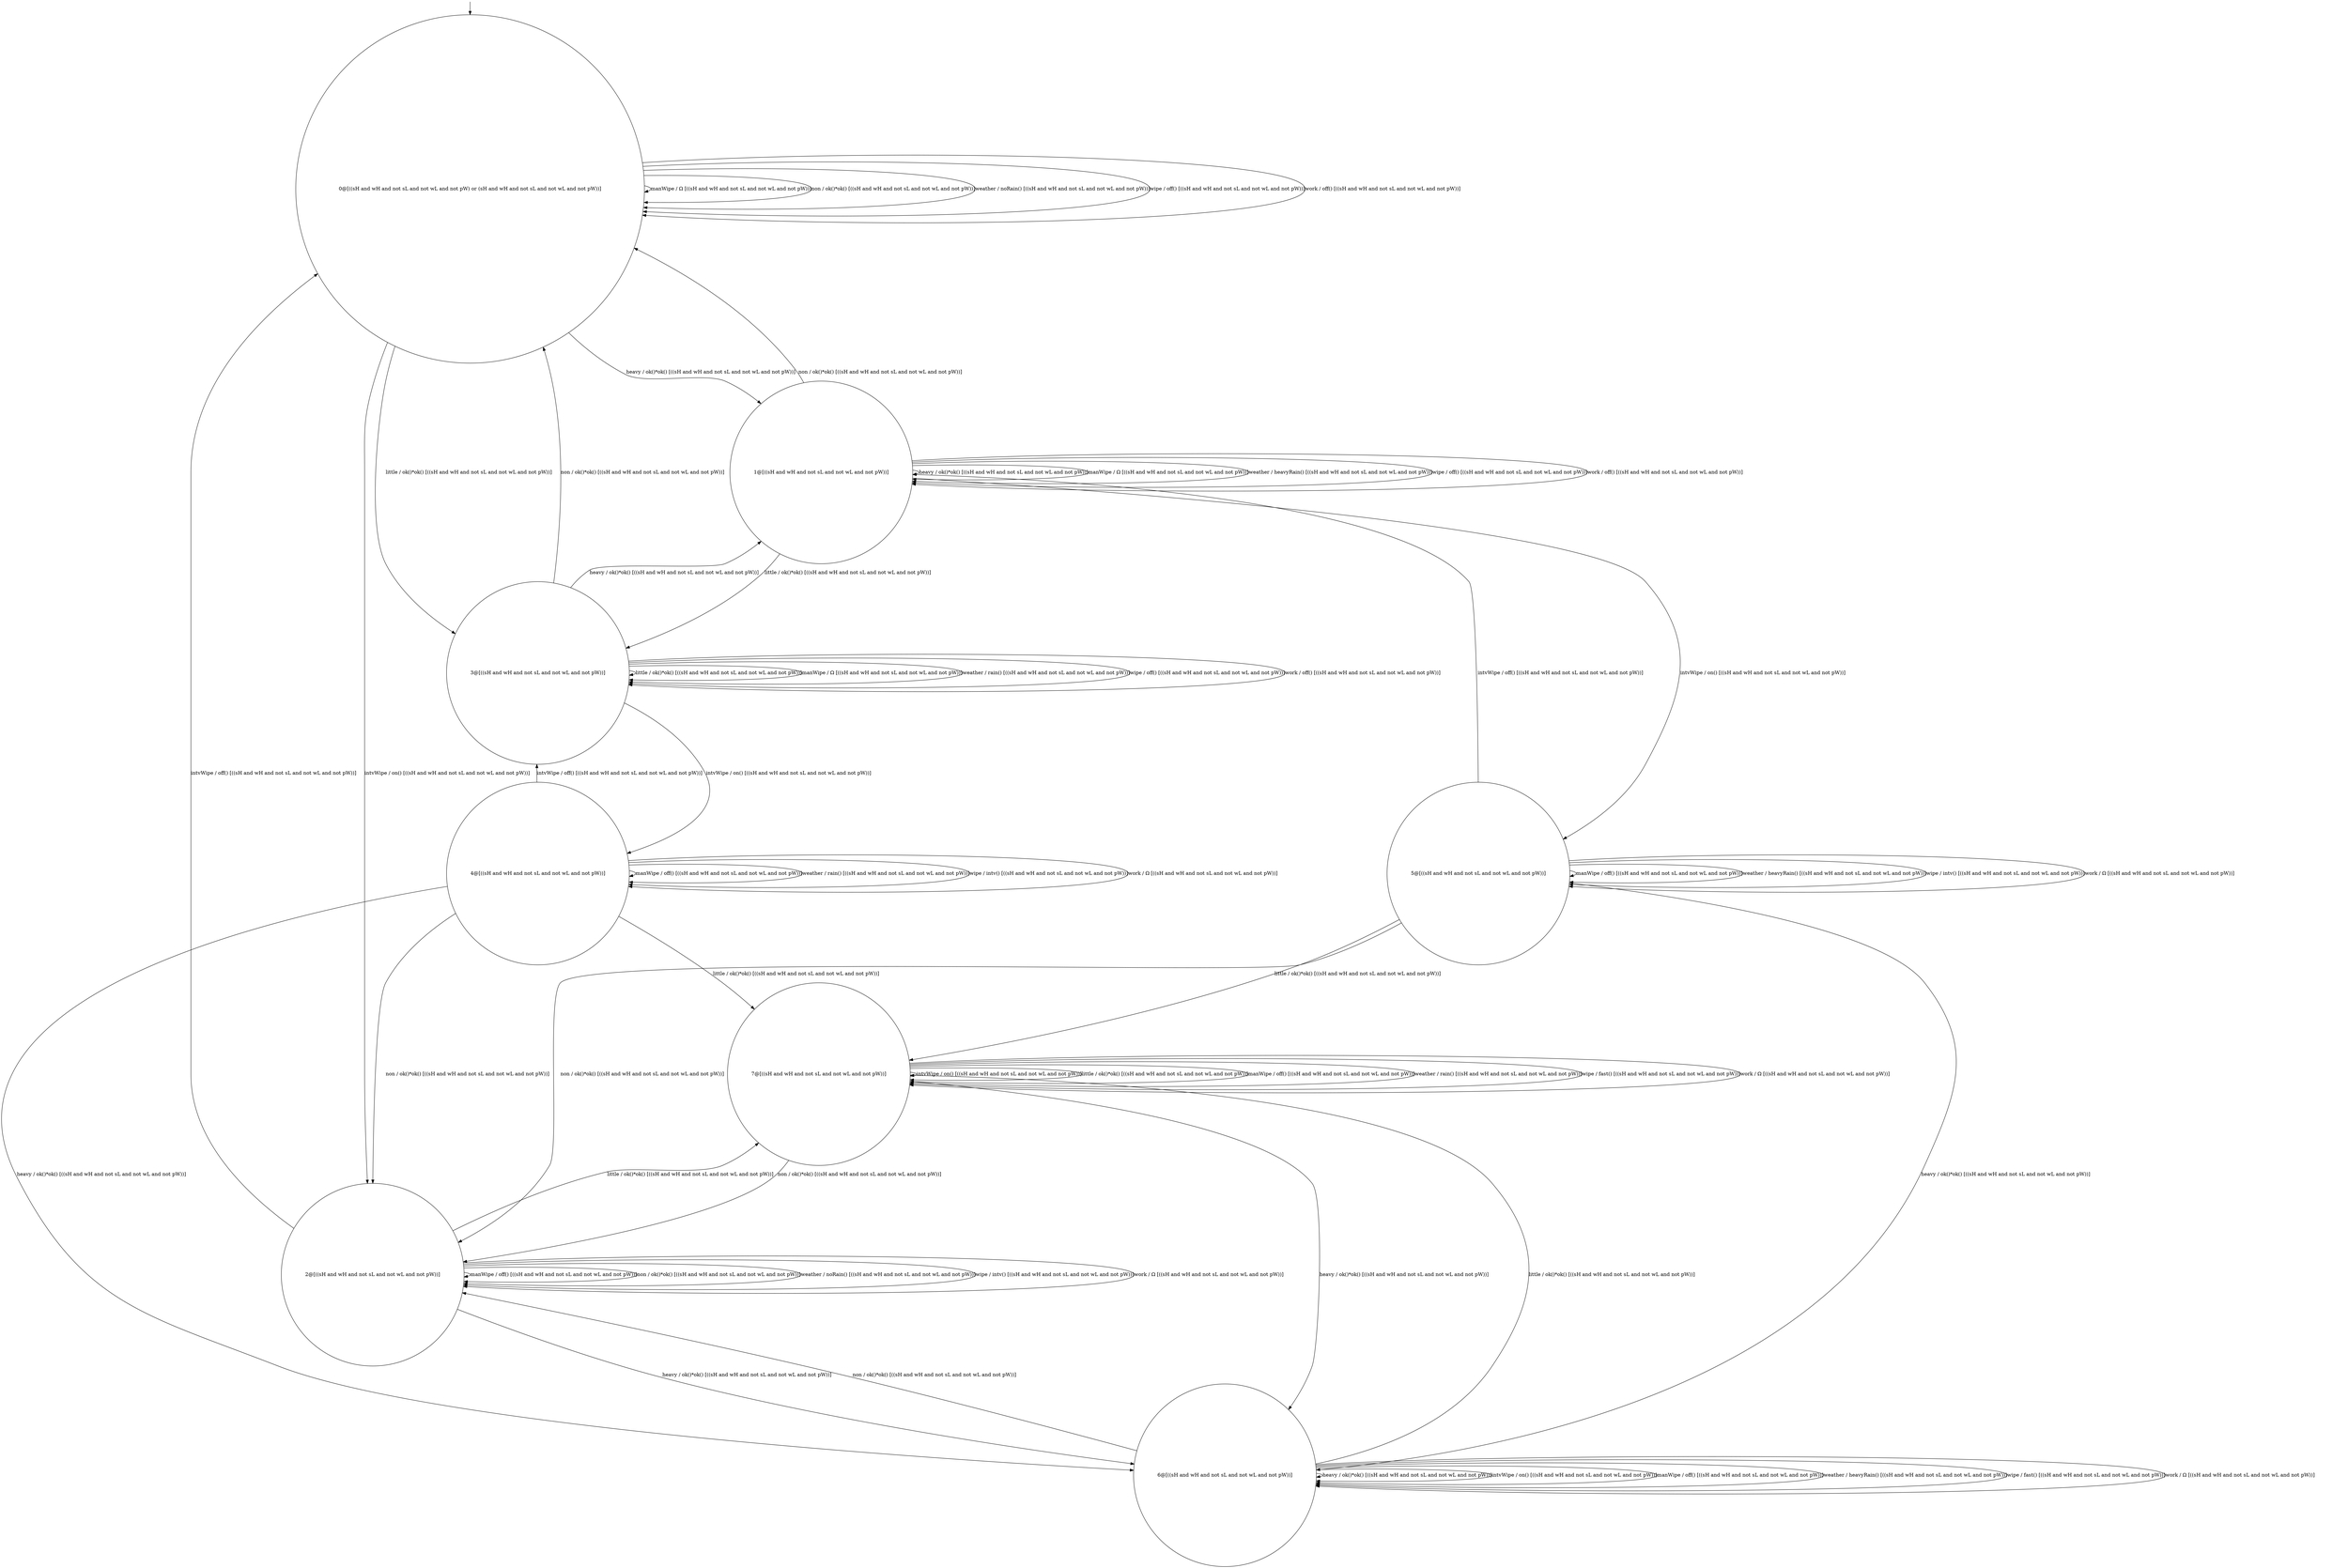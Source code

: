 digraph g {
	edge [lblstyle="above, sloped"];
	s0 [shape="circle" label="0@[((sH and wH and not sL and not wL and not pW) or (sH and wH and not sL and not wL and not pW))]"];
	s1 [shape="circle" label="1@[((sH and wH and not sL and not wL and not pW))]"];
	s2 [shape="circle" label="2@[((sH and wH and not sL and not wL and not pW))]"];
	s3 [shape="circle" label="3@[((sH and wH and not sL and not wL and not pW))]"];
	s4 [shape="circle" label="4@[((sH and wH and not sL and not wL and not pW))]"];
	s5 [shape="circle" label="5@[((sH and wH and not sL and not wL and not pW))]"];
	s6 [shape="circle" label="6@[((sH and wH and not sL and not wL and not pW))]"];
	s7 [shape="circle" label="7@[((sH and wH and not sL and not wL and not pW))]"];
	s0 -> s1 [label="heavy / ok()*ok() [((sH and wH and not sL and not wL and not pW))]"];
	s0 -> s2 [label="intvWipe / on() [((sH and wH and not sL and not wL and not pW))]"];
	s0 -> s3 [label="little / ok()*ok() [((sH and wH and not sL and not wL and not pW))]"];
	s0 -> s0 [label="manWipe / Ω [((sH and wH and not sL and not wL and not pW))]"];
	s0 -> s0 [label="non / ok()*ok() [((sH and wH and not sL and not wL and not pW))]"];
	s0 -> s0 [label="weather / noRain() [((sH and wH and not sL and not wL and not pW))]"];
	s0 -> s0 [label="wipe / off() [((sH and wH and not sL and not wL and not pW))]"];
	s0 -> s0 [label="work / off() [((sH and wH and not sL and not wL and not pW))]"];
	s1 -> s1 [label="heavy / ok()*ok() [((sH and wH and not sL and not wL and not pW))]"];
	s1 -> s5 [label="intvWipe / on() [((sH and wH and not sL and not wL and not pW))]"];
	s1 -> s3 [label="little / ok()*ok() [((sH and wH and not sL and not wL and not pW))]"];
	s1 -> s1 [label="manWipe / Ω [((sH and wH and not sL and not wL and not pW))]"];
	s1 -> s0 [label="non / ok()*ok() [((sH and wH and not sL and not wL and not pW))]"];
	s1 -> s1 [label="weather / heavyRain() [((sH and wH and not sL and not wL and not pW))]"];
	s1 -> s1 [label="wipe / off() [((sH and wH and not sL and not wL and not pW))]"];
	s1 -> s1 [label="work / off() [((sH and wH and not sL and not wL and not pW))]"];
	s2 -> s6 [label="heavy / ok()*ok() [((sH and wH and not sL and not wL and not pW))]"];
	s2 -> s0 [label="intvWipe / off() [((sH and wH and not sL and not wL and not pW))]"];
	s2 -> s7 [label="little / ok()*ok() [((sH and wH and not sL and not wL and not pW))]"];
	s2 -> s2 [label="manWipe / off() [((sH and wH and not sL and not wL and not pW))]"];
	s2 -> s2 [label="non / ok()*ok() [((sH and wH and not sL and not wL and not pW))]"];
	s2 -> s2 [label="weather / noRain() [((sH and wH and not sL and not wL and not pW))]"];
	s2 -> s2 [label="wipe / intv() [((sH and wH and not sL and not wL and not pW))]"];
	s2 -> s2 [label="work / Ω [((sH and wH and not sL and not wL and not pW))]"];
	s3 -> s1 [label="heavy / ok()*ok() [((sH and wH and not sL and not wL and not pW))]"];
	s3 -> s4 [label="intvWipe / on() [((sH and wH and not sL and not wL and not pW))]"];
	s3 -> s3 [label="little / ok()*ok() [((sH and wH and not sL and not wL and not pW))]"];
	s3 -> s3 [label="manWipe / Ω [((sH and wH and not sL and not wL and not pW))]"];
	s3 -> s0 [label="non / ok()*ok() [((sH and wH and not sL and not wL and not pW))]"];
	s3 -> s3 [label="weather / rain() [((sH and wH and not sL and not wL and not pW))]"];
	s3 -> s3 [label="wipe / off() [((sH and wH and not sL and not wL and not pW))]"];
	s3 -> s3 [label="work / off() [((sH and wH and not sL and not wL and not pW))]"];
	s4 -> s6 [label="heavy / ok()*ok() [((sH and wH and not sL and not wL and not pW))]"];
	s4 -> s3 [label="intvWipe / off() [((sH and wH and not sL and not wL and not pW))]"];
	s4 -> s7 [label="little / ok()*ok() [((sH and wH and not sL and not wL and not pW))]"];
	s4 -> s4 [label="manWipe / off() [((sH and wH and not sL and not wL and not pW))]"];
	s4 -> s2 [label="non / ok()*ok() [((sH and wH and not sL and not wL and not pW))]"];
	s4 -> s4 [label="weather / rain() [((sH and wH and not sL and not wL and not pW))]"];
	s4 -> s4 [label="wipe / intv() [((sH and wH and not sL and not wL and not pW))]"];
	s4 -> s4 [label="work / Ω [((sH and wH and not sL and not wL and not pW))]"];
	s5 -> s6 [label="heavy / ok()*ok() [((sH and wH and not sL and not wL and not pW))]"];
	s5 -> s1 [label="intvWipe / off() [((sH and wH and not sL and not wL and not pW))]"];
	s5 -> s7 [label="little / ok()*ok() [((sH and wH and not sL and not wL and not pW))]"];
	s5 -> s5 [label="manWipe / off() [((sH and wH and not sL and not wL and not pW))]"];
	s5 -> s2 [label="non / ok()*ok() [((sH and wH and not sL and not wL and not pW))]"];
	s5 -> s5 [label="weather / heavyRain() [((sH and wH and not sL and not wL and not pW))]"];
	s5 -> s5 [label="wipe / intv() [((sH and wH and not sL and not wL and not pW))]"];
	s5 -> s5 [label="work / Ω [((sH and wH and not sL and not wL and not pW))]"];
	s6 -> s6 [label="heavy / ok()*ok() [((sH and wH and not sL and not wL and not pW))]"];
	s6 -> s6 [label="intvWipe / on() [((sH and wH and not sL and not wL and not pW))]"];
	s6 -> s7 [label="little / ok()*ok() [((sH and wH and not sL and not wL and not pW))]"];
	s6 -> s6 [label="manWipe / off() [((sH and wH and not sL and not wL and not pW))]"];
	s6 -> s2 [label="non / ok()*ok() [((sH and wH and not sL and not wL and not pW))]"];
	s6 -> s6 [label="weather / heavyRain() [((sH and wH and not sL and not wL and not pW))]"];
	s6 -> s6 [label="wipe / fast() [((sH and wH and not sL and not wL and not pW))]"];
	s6 -> s6 [label="work / Ω [((sH and wH and not sL and not wL and not pW))]"];
	s7 -> s6 [label="heavy / ok()*ok() [((sH and wH and not sL and not wL and not pW))]"];
	s7 -> s7 [label="intvWipe / on() [((sH and wH and not sL and not wL and not pW))]"];
	s7 -> s7 [label="little / ok()*ok() [((sH and wH and not sL and not wL and not pW))]"];
	s7 -> s7 [label="manWipe / off() [((sH and wH and not sL and not wL and not pW))]"];
	s7 -> s2 [label="non / ok()*ok() [((sH and wH and not sL and not wL and not pW))]"];
	s7 -> s7 [label="weather / rain() [((sH and wH and not sL and not wL and not pW))]"];
	s7 -> s7 [label="wipe / fast() [((sH and wH and not sL and not wL and not pW))]"];
	s7 -> s7 [label="work / Ω [((sH and wH and not sL and not wL and not pW))]"];
	__start0 [label="" shape="none" width="0" height="0"];
	__start0 -> s0;
}